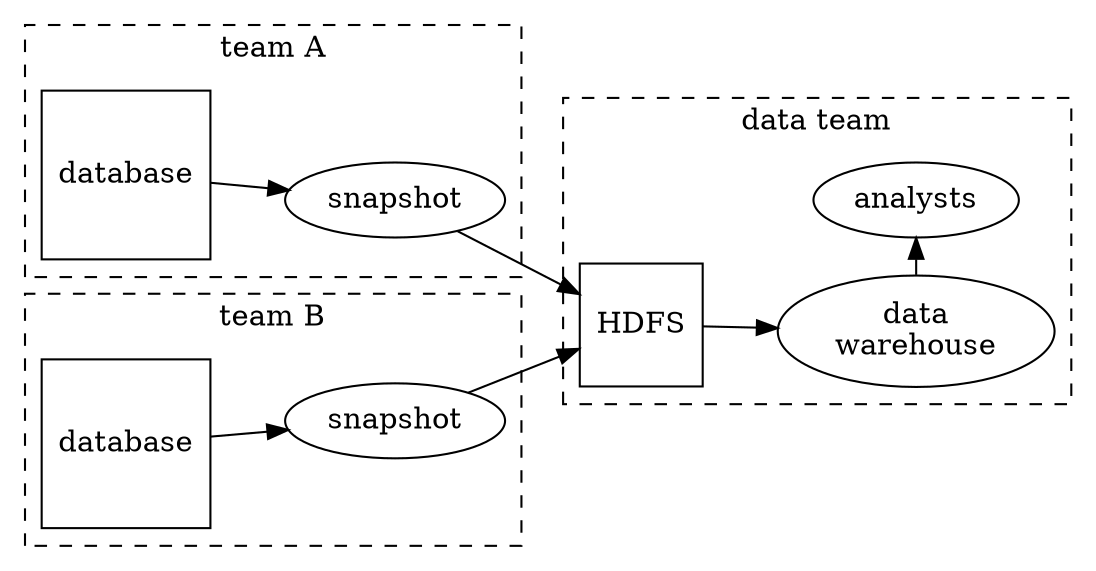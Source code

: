 digraph {
  rankdir=LR

  dba[label="database", shape=square]
  dbb[label="database", shape=square]
  dw[label="data\nwarehouse"]
  sa[label="snapshot"]
  sb[label="snapshot"]
  hdfs[label="HDFS", shape=square]
  a[label="analysts"]

  subgraph clusterA {
    label = "team A"
    style = dashed
    dba
    sa
  }
  subgraph clusterB {
    label = "team B"
    style = dashed
    dbb
    sb
  }

  subgraph clusterdata {
    label = "data team"
    style = dashed

    {rank=same; dw; a}
    
    hdfs -> dw -> a
  }

  dba -> sa -> hdfs
  dbb -> sb -> hdfs
}
